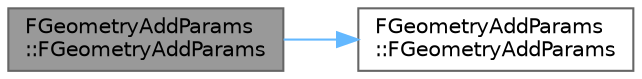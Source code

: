 digraph "FGeometryAddParams::FGeometryAddParams"
{
 // INTERACTIVE_SVG=YES
 // LATEX_PDF_SIZE
  bgcolor="transparent";
  edge [fontname=Helvetica,fontsize=10,labelfontname=Helvetica,labelfontsize=10];
  node [fontname=Helvetica,fontsize=10,shape=box,height=0.2,width=0.4];
  rankdir="LR";
  Node1 [id="Node000001",label="FGeometryAddParams\l::FGeometryAddParams",height=0.2,width=0.4,color="gray40", fillcolor="grey60", style="filled", fontcolor="black",tooltip=" "];
  Node1 -> Node2 [id="edge1_Node000001_Node000002",color="steelblue1",style="solid",tooltip=" "];
  Node2 [id="Node000002",label="FGeometryAddParams\l::FGeometryAddParams",height=0.2,width=0.4,color="grey40", fillcolor="white", style="filled",URL="$d6/d76/structFGeometryAddParams.html#a8eb6ab66d4f3ef75164b518c8cb73264",tooltip=" "];
}
